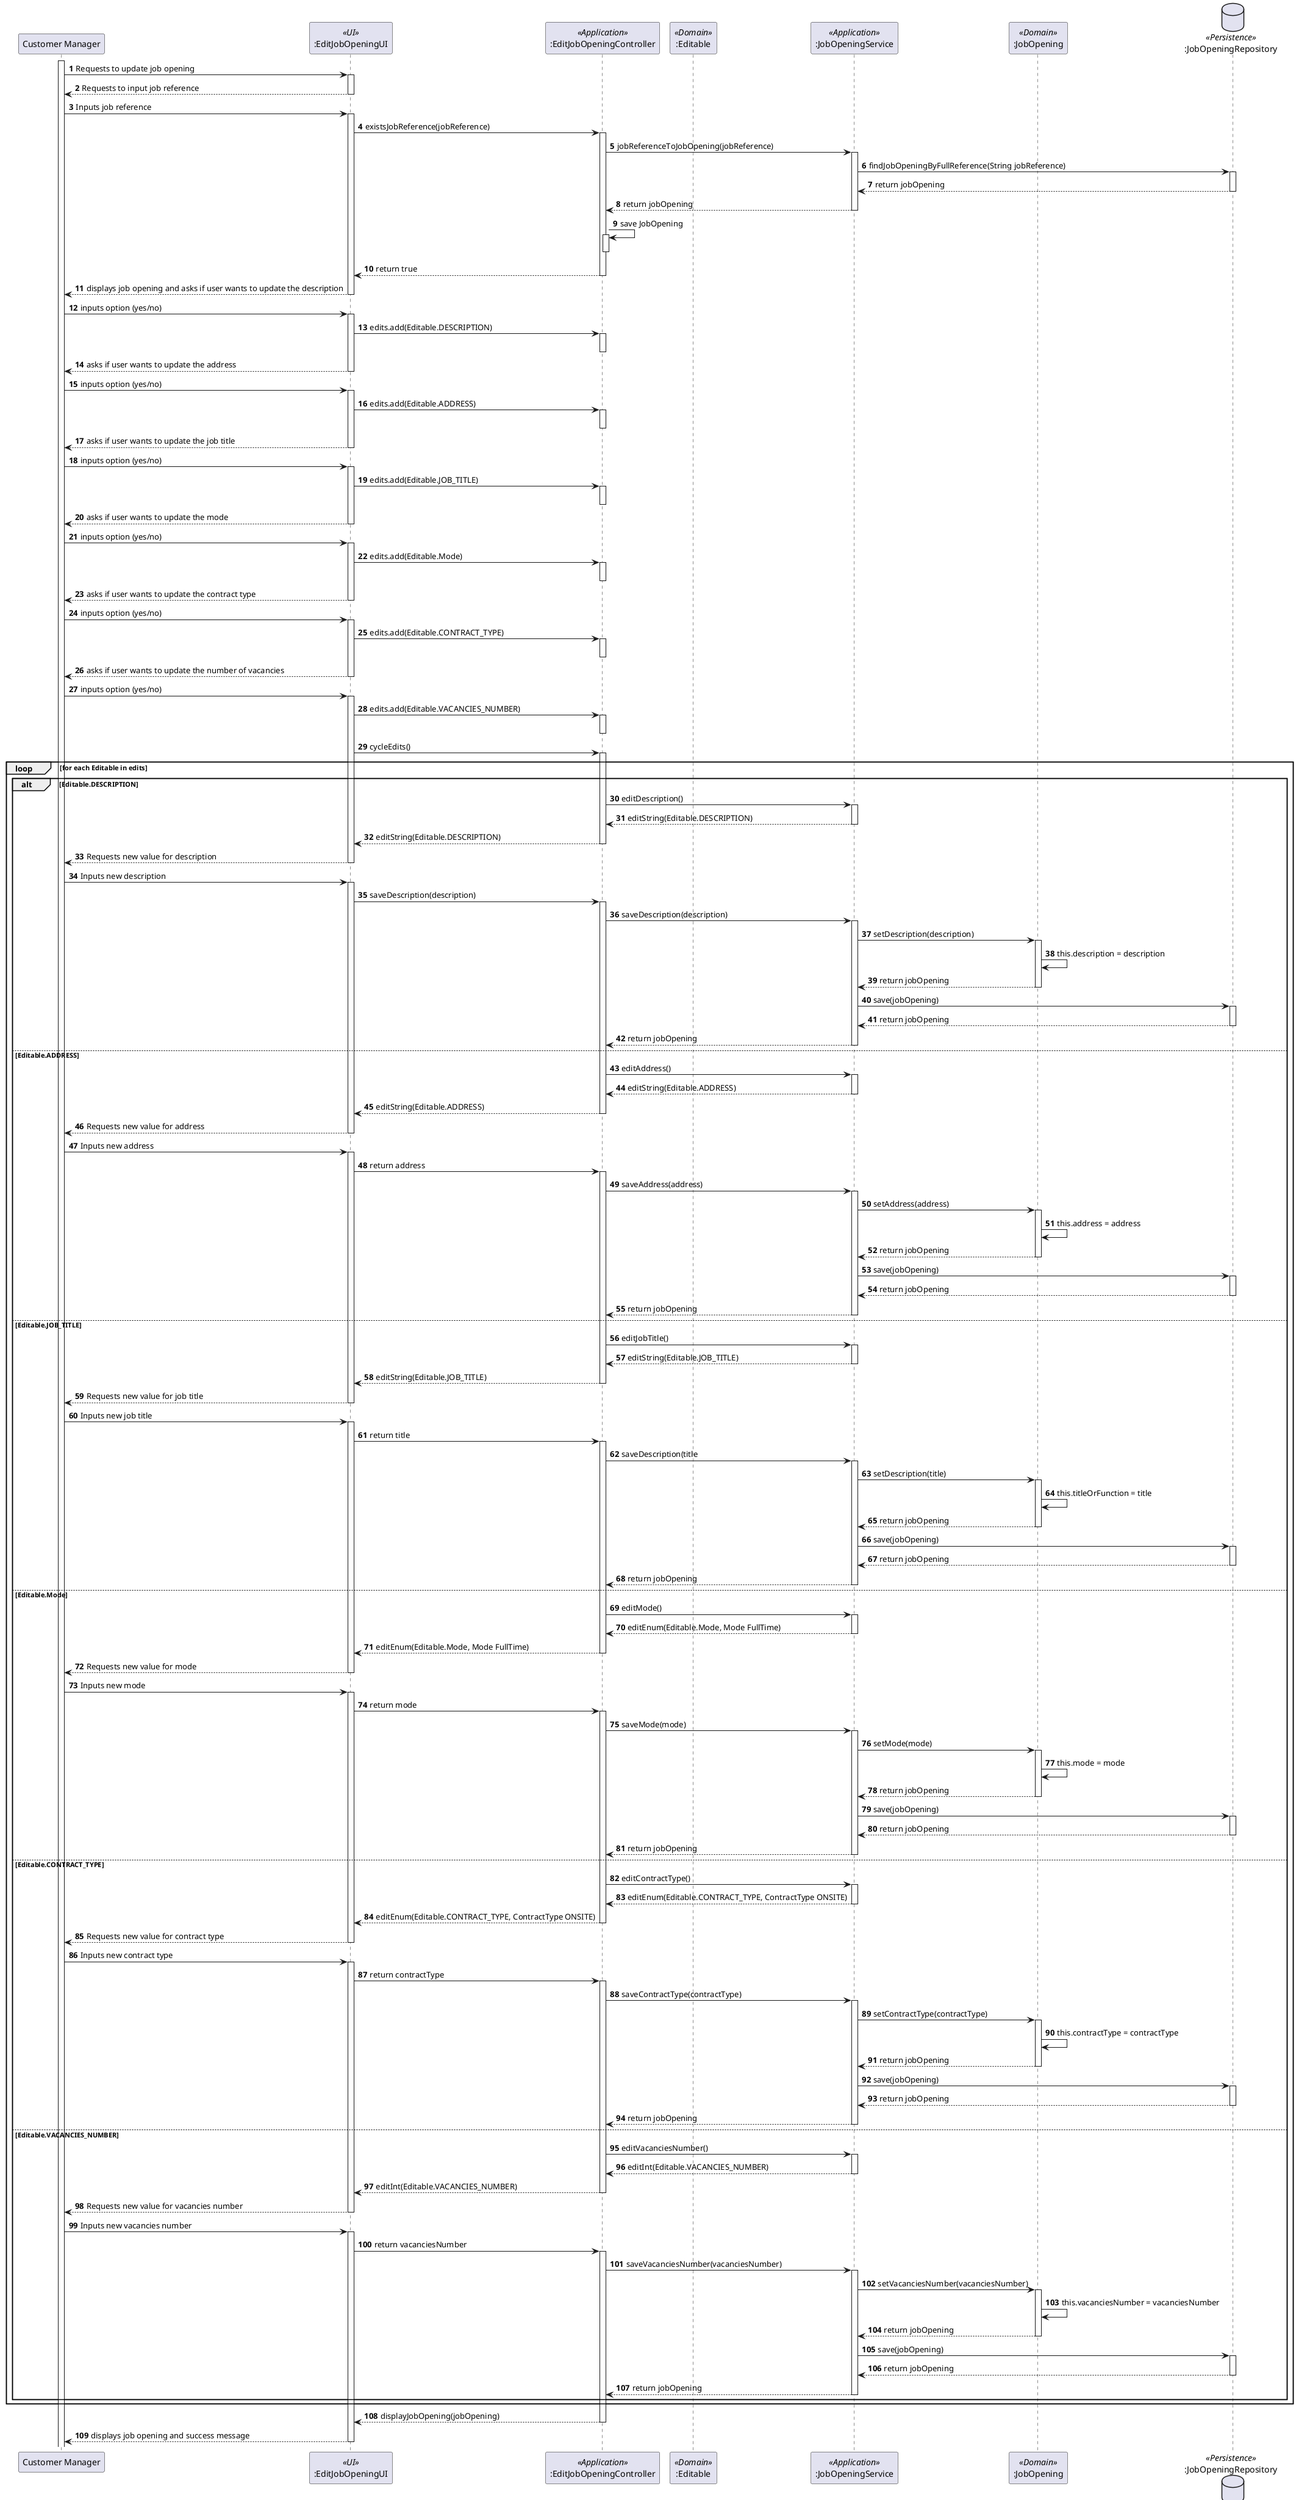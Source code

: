 @startuml
participant "Customer Manager" as u
participant ":EditJobOpeningUI" as ui <<UI>>
participant ":EditJobOpeningController" as controller <<Application>>
participant ":Editable" as editable <<Domain>>
participant ":JobOpeningService" as service <<Application>>
participant ":JobOpening" as jobOpening <<Domain>>
database ":JobOpeningRepository" as repository <<Persistence>>


autonumber

activate u
u -> ui: Requests to update job opening
activate ui
ui --> u: Requests to input job reference
deactivate ui
u -> ui: Inputs job reference
activate ui
ui -> controller: existsJobReference(jobReference)
activate controller
controller -> service: jobReferenceToJobOpening(jobReference)
activate service
service -> repository: findJobOpeningByFullReference(String jobReference)
activate repository
repository --> service: return jobOpening
deactivate repository
service --> controller: return jobOpening
deactivate service
controller -> controller: save JobOpening
activate controller
deactivate controller
controller --> ui: return true
deactivate controller
ui --> u: displays job opening and asks if user wants to update the description
deactivate ui
u -> ui: inputs option (yes/no)
activate ui

ui -> controller: edits.add(Editable.DESCRIPTION)
activate controller
deactivate controller
ui --> u : asks if user wants to update the address
deactivate ui
u -> ui: inputs option (yes/no)
activate ui
ui -> controller: edits.add(Editable.ADDRESS)
activate controller
deactivate controller

ui --> u : asks if user wants to update the job title
deactivate ui
u -> ui: inputs option (yes/no)
activate ui
ui -> controller: edits.add(Editable.JOB_TITLE)
activate controller
deactivate controller
ui --> u : asks if user wants to update the mode
deactivate ui
u -> ui: inputs option (yes/no)
activate ui
ui -> controller: edits.add(Editable.Mode)
activate controller
deactivate controller
ui --> u : asks if user wants to update the contract type
deactivate ui
u -> ui: inputs option (yes/no)
activate ui
ui -> controller: edits.add(Editable.CONTRACT_TYPE)
activate controller
deactivate controller
ui --> u : asks if user wants to update the number of vacancies
deactivate ui
u -> ui: inputs option (yes/no)
activate ui
ui -> controller: edits.add(Editable.VACANCIES_NUMBER)
activate controller
deactivate controller

ui -> controller: cycleEdits()

loop for each Editable in edits
    alt Editable.DESCRIPTION
    activate controller
        controller -> service: editDescription()
        activate service
        service --> controller: editString(Editable.DESCRIPTION)
        deactivate service
        controller --> ui: editString(Editable.DESCRIPTION)
        deactivate controller
        ui --> u: Requests new value for description
        deactivate ui
        u -> ui: Inputs new description
        activate ui
        ui -> controller: saveDescription(description)
        activate controller
        controller -> service: saveDescription(description)
        activate service
        service -> jobOpening: setDescription(description)
        activate jobOpening
        jobOpening -> jobOpening: this.description = description
        jobOpening --> service: return jobOpening
        deactivate jobOpening
        service -> repository: save(jobOpening)
        activate repository
        repository --> service: return jobOpening
        deactivate repository
        service --> controller: return jobOpening
        deactivate service

    else Editable.ADDRESS


        controller -> service: editAddress()
        activate service
        service --> controller: editString(Editable.ADDRESS)
        deactivate service
        controller --> ui: editString(Editable.ADDRESS)
        deactivate controller
        ui --> u: Requests new value for address
        deactivate ui
        u -> ui: Inputs new address
        activate ui
        ui -> controller: return address
        activate controller
        controller -> service: saveAddress(address)
        activate service
        service -> jobOpening: setAddress(address)
        activate jobOpening
        jobOpening -> jobOpening: this.address = address
        jobOpening --> service: return jobOpening
        deactivate jobOpening
        service -> repository: save(jobOpening)
        activate repository
        repository --> service: return jobOpening
        deactivate repository
        service --> controller: return jobOpening
        deactivate service

    else Editable.JOB_TITLE
        controller -> service: editJobTitle()
        activate service
                service --> controller: editString(Editable.JOB_TITLE)
                deactivate service
                controller --> ui: editString(Editable.JOB_TITLE)
                deactivate controller
                ui --> u: Requests new value for job title
                deactivate ui
                u -> ui: Inputs new job title
                activate ui
                ui -> controller: return title
                activate controller
                controller -> service: saveDescription(title
                activate service
                service -> jobOpening: setDescription(title)
                activate jobOpening
                jobOpening -> jobOpening: this.titleOrFunction = title
                jobOpening --> service: return jobOpening
                deactivate jobOpening
                service -> repository: save(jobOpening)
                activate repository
                repository --> service: return jobOpening
                deactivate repository
                service --> controller: return jobOpening
                deactivate service
    else Editable.Mode
        controller -> service: editMode()
        activate service
        service --> controller: editEnum(Editable.Mode, Mode FullTime)
        deactivate service
        controller --> ui: editEnum(Editable.Mode, Mode FullTime)
        deactivate controller
        ui --> u: Requests new value for mode
        deactivate ui
        u -> ui: Inputs new mode
        activate ui
        ui -> controller: return mode
        activate controller
        controller -> service: saveMode(mode)
        activate service
        service -> jobOpening: setMode(mode)
        activate jobOpening
        jobOpening -> jobOpening: this.mode = mode
        jobOpening --> service: return jobOpening
        deactivate jobOpening
        service -> repository: save(jobOpening)
        activate repository
        repository --> service: return jobOpening
        deactivate repository
        service --> controller: return jobOpening
        deactivate service

    else Editable.CONTRACT_TYPE
        controller -> service: editContractType()
        activate service
        service --> controller: editEnum(Editable.CONTRACT_TYPE, ContractType ONSITE)
        deactivate service
        controller --> ui: editEnum(Editable.CONTRACT_TYPE, ContractType ONSITE)
        deactivate controller
        ui --> u: Requests new value for contract type
        deactivate ui
        u -> ui: Inputs new contract type
        activate ui
        ui -> controller: return contractType
        activate controller
        controller -> service: saveContractType(contractType)
        activate service
        service -> jobOpening: setContractType(contractType)
        activate jobOpening
        jobOpening -> jobOpening: this.contractType = contractType
        jobOpening --> service: return jobOpening
        deactivate jobOpening
        service -> repository: save(jobOpening)
        activate repository
        repository --> service: return jobOpening
        deactivate repository
        service --> controller: return jobOpening
        deactivate service
    else Editable.VACANCIES_NUMBER
        controller -> service: editVacanciesNumber()
        activate service
        service --> controller: editInt(Editable.VACANCIES_NUMBER)
        deactivate service
        controller --> ui: editInt(Editable.VACANCIES_NUMBER)
        deactivate controller
        ui --> u: Requests new value for vacancies number
        deactivate ui
        u -> ui: Inputs new vacancies number
        activate ui
        ui -> controller: return vacanciesNumber
        activate controller
        controller -> service: saveVacanciesNumber(vacanciesNumber)
        activate service
        service -> jobOpening: setVacanciesNumber(vacanciesNumber)
        activate jobOpening
        jobOpening -> jobOpening: this.vacanciesNumber = vacanciesNumber
        jobOpening --> service: return jobOpening
        deactivate jobOpening
        service -> repository: save(jobOpening)
        activate repository
        repository --> service: return jobOpening
        deactivate repository
        service --> controller: return jobOpening
        deactivate service

    end

end
deactivate service

controller --> ui: displayJobOpening(jobOpening)

deactivate controller

ui --> u: displays job opening and success message
deactivate ui



@enduml